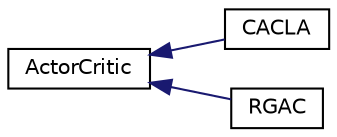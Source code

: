digraph "Graphical Class Hierarchy"
{
  edge [fontname="Helvetica",fontsize="10",labelfontname="Helvetica",labelfontsize="10"];
  node [fontname="Helvetica",fontsize="10",shape=record];
  rankdir="LR";
  Node1 [label="ActorCritic",height=0.2,width=0.4,color="black", fillcolor="white", style="filled",URL="$class_actor_critic.html"];
  Node1 -> Node2 [dir="back",color="midnightblue",fontsize="10",style="solid",fontname="Helvetica"];
  Node2 [label="CACLA",height=0.2,width=0.4,color="black", fillcolor="white", style="filled",URL="$class_c_a_c_l_a.html"];
  Node1 -> Node3 [dir="back",color="midnightblue",fontsize="10",style="solid",fontname="Helvetica"];
  Node3 [label="RGAC",height=0.2,width=0.4,color="black", fillcolor="white", style="filled",URL="$class_r_g_a_c.html"];
}
